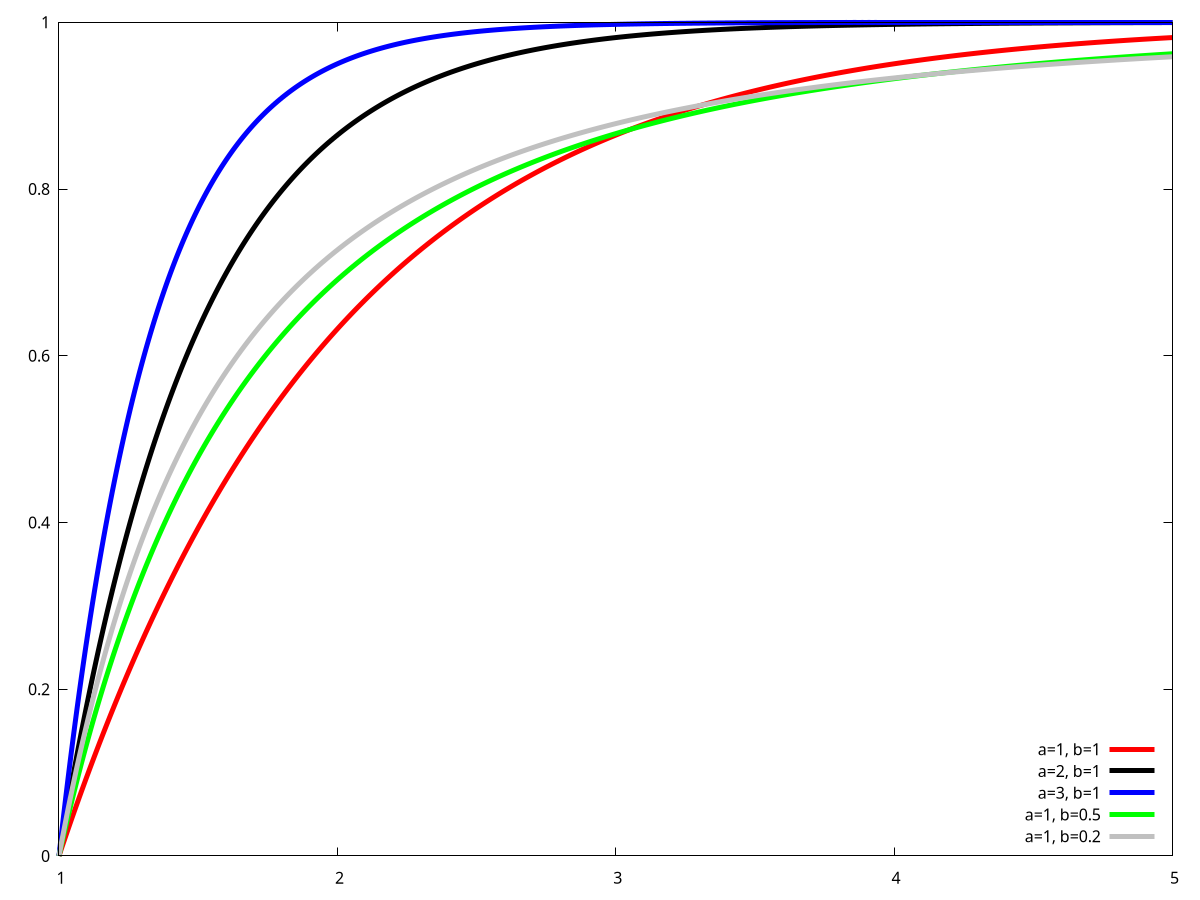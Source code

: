 set term svg size 800,600 enhanced font 'Arial, 24'
set output 'benktander2CDF.svg'

set samples 500
set xrange [1:5]
set yrange [0:1]
set xtics 1
set ytics 0.2
set xzeroaxis lt -1 lc rgb "black" lw 1
set yzeroaxis lt -1 lc rgb "black" lw 1

# Draw the Benktander type-II distribution's cdf
set key right bottom

f(x, a, b) = 1 - x**(b-1)*exp(a/b*(1-x**b))

plot f(x, 1.0, 1.0) t "a=1, b=1" lc rgb "red" lw 5,\
   f(x, 2.0, 1.0) t "a=2, b=1" lc rgb "black" lw 5,\
   f(x, 3.0, 1.0) t "a=3, b=1" lc rgb "blue" lw 5,\
   f(x,1.0, 0.5) t "a=1, b=0.5" lc rgb "green" lw 5,\
   f(x,1.0, 0.2) t "a=1, b=0.2" lc rgb "grey" lw 5

